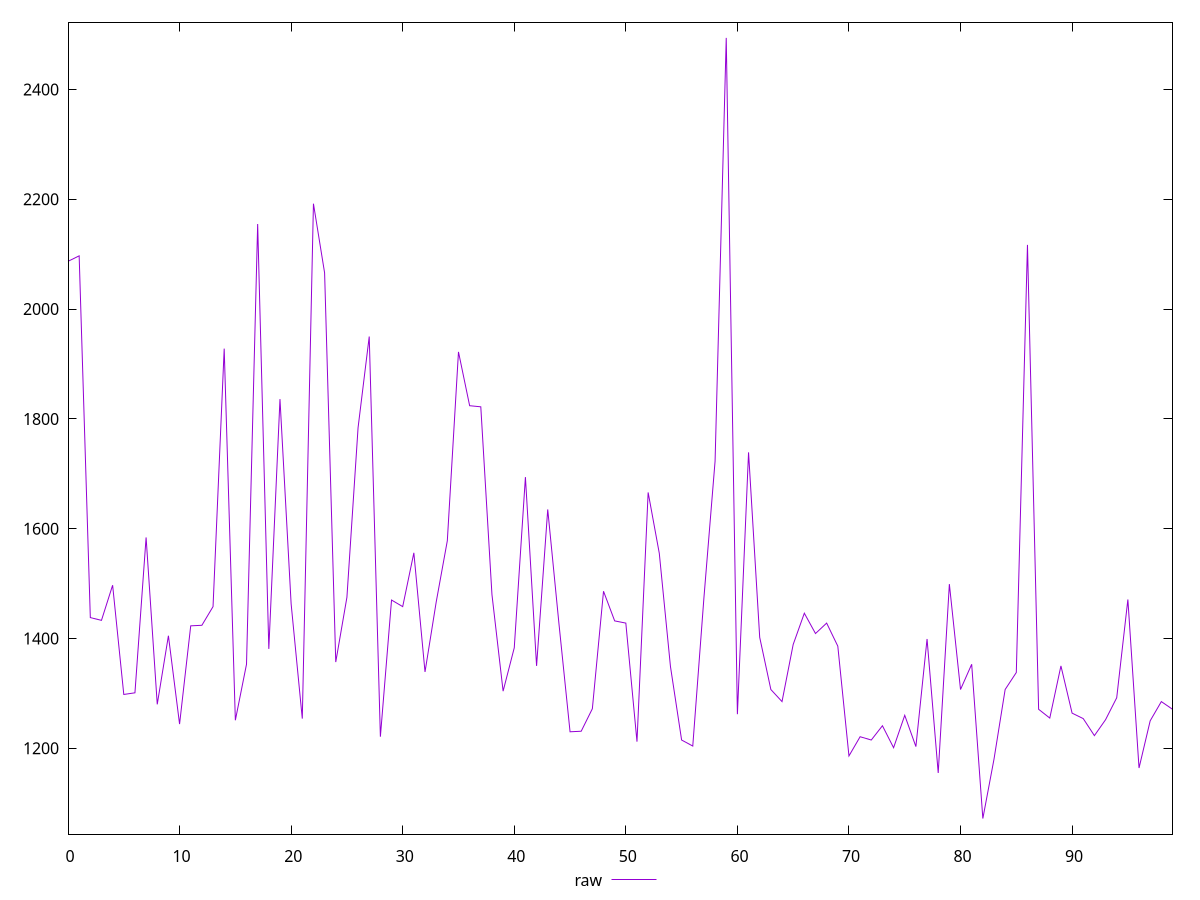 reset

$raw <<EOF
0 2087
1 2097
2 1438
3 1433
4 1497
5 1298
6 1301
7 1584
8 1280
9 1405
10 1244
11 1423
12 1424
13 1458
14 1928
15 1251
16 1353
17 2155
18 1381
19 1836
20 1463
21 1254
22 2192
23 2066
24 1357
25 1475
26 1784
27 1950
28 1221
29 1470
30 1458
31 1556
32 1339
33 1466
34 1578
35 1922
36 1824
37 1822
38 1480
39 1304
40 1383
41 1694
42 1350
43 1635
44 1428
45 1230
46 1231
47 1272
48 1486
49 1432
50 1428
51 1212
52 1666
53 1555
54 1349
55 1215
56 1204
57 1474
58 1723
59 2494
60 1262
61 1739
62 1402
63 1307
64 1285
65 1389
66 1446
67 1409
68 1428
69 1386
70 1186
71 1221
72 1215
73 1241
74 1201
75 1260
76 1203
77 1399
78 1155
79 1499
80 1307
81 1353
82 1072
83 1180
84 1307
85 1338
86 2117
87 1271
88 1255
89 1350
90 1264
91 1254
92 1223
93 1252
94 1292
95 1471
96 1164
97 1250
98 1285
99 1271
EOF

set key outside below
set xrange [0:99]
set yrange [1043.56:2522.44]
set trange [1043.56:2522.44]
set terminal svg size 640, 500 enhanced background rgb 'white'
set output "report_00013_2021-02-09T12-04-24.940Z/render-blocking-resources/samples/pages+cached/raw/values.svg"

plot $raw title "raw" with line

reset
